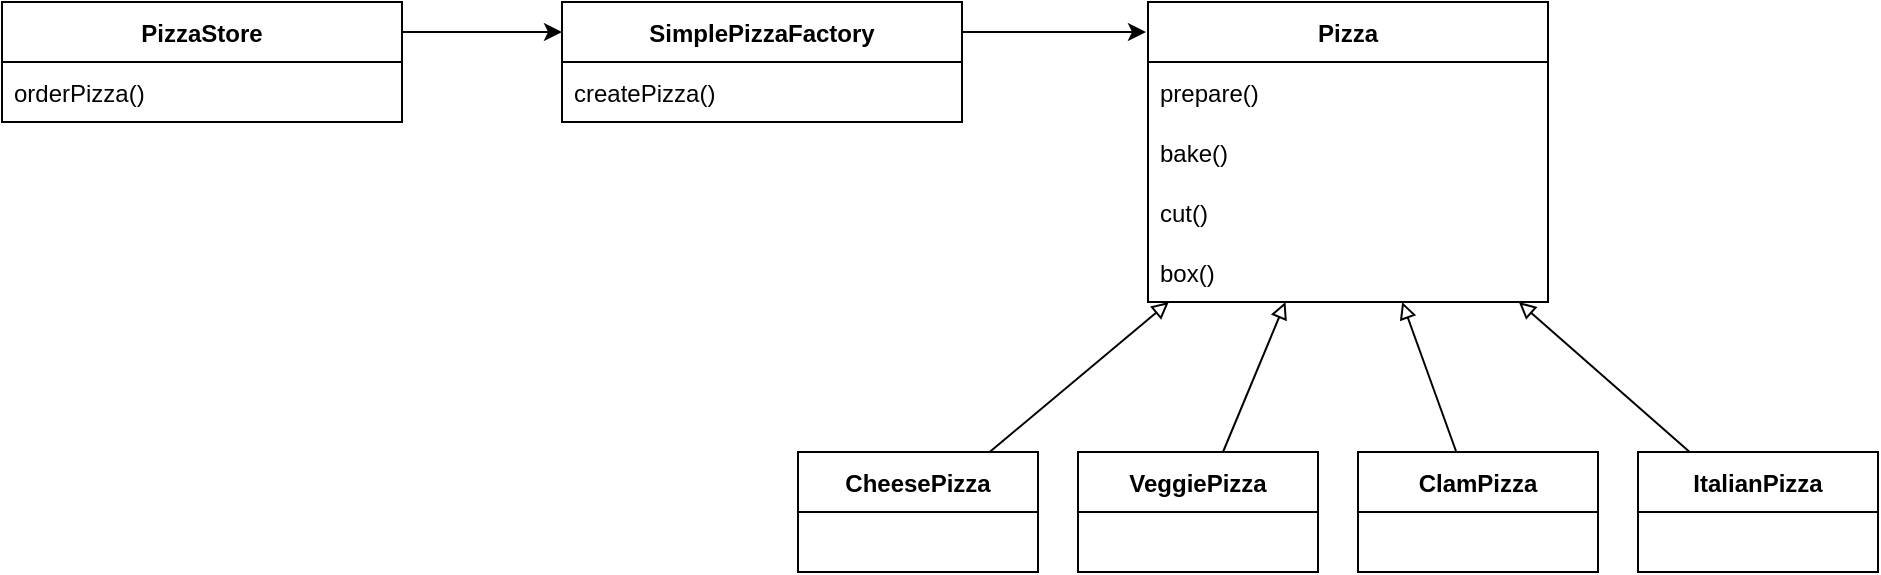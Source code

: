 <mxfile version="20.7.4" type="device"><diagram id="ahAyE9eUKxN_0jiChCt0" name="Sayfa -1"><mxGraphModel dx="1648" dy="993" grid="1" gridSize="10" guides="1" tooltips="1" connect="1" arrows="1" fold="1" page="1" pageScale="1" pageWidth="827" pageHeight="1169" math="0" shadow="0"><root><mxCell id="0"/><mxCell id="1" parent="0"/><mxCell id="Hi0pZUg0Mcap58l7GXhj-12" value="" style="endArrow=block;html=1;rounded=0;endFill=0;startArrow=none;" parent="1" source="Hi0pZUg0Mcap58l7GXhj-6" target="x5Z5FLF_16gijlX6hyeA-12" edge="1"><mxGeometry width="50" height="50" relative="1" as="geometry"><mxPoint x="489.818" y="550" as="sourcePoint"/><mxPoint x="513.455" y="490" as="targetPoint"/></mxGeometry></mxCell><mxCell id="Hi0pZUg0Mcap58l7GXhj-9" value="" style="endArrow=block;html=1;rounded=0;endFill=0;" parent="1" source="Hi0pZUg0Mcap58l7GXhj-4" target="x5Z5FLF_16gijlX6hyeA-12" edge="1"><mxGeometry width="50" height="50" relative="1" as="geometry"><mxPoint x="395.727" y="550" as="sourcePoint"/><mxPoint x="461.182" y="490" as="targetPoint"/></mxGeometry></mxCell><mxCell id="x5Z5FLF_16gijlX6hyeA-12" value="Pizza" style="swimlane;fontStyle=1;childLayout=stackLayout;horizontal=1;startSize=30;horizontalStack=0;resizeParent=1;resizeParentMax=0;resizeLast=0;collapsible=1;marginBottom=0;" parent="1" vertex="1"><mxGeometry x="433" y="330" width="200" height="150" as="geometry"/></mxCell><mxCell id="x5Z5FLF_16gijlX6hyeA-13" value="prepare()" style="text;strokeColor=none;fillColor=none;align=left;verticalAlign=middle;spacingLeft=4;spacingRight=4;overflow=hidden;points=[[0,0.5],[1,0.5]];portConstraint=eastwest;rotatable=0;" parent="x5Z5FLF_16gijlX6hyeA-12" vertex="1"><mxGeometry y="30" width="200" height="30" as="geometry"/></mxCell><mxCell id="hpe-kijoSJw_PwbKA1gY-1" value="bake()" style="text;strokeColor=none;fillColor=none;align=left;verticalAlign=middle;spacingLeft=4;spacingRight=4;overflow=hidden;points=[[0,0.5],[1,0.5]];portConstraint=eastwest;rotatable=0;" vertex="1" parent="x5Z5FLF_16gijlX6hyeA-12"><mxGeometry y="60" width="200" height="30" as="geometry"/></mxCell><mxCell id="x5Z5FLF_16gijlX6hyeA-14" value="cut()" style="text;strokeColor=none;fillColor=none;align=left;verticalAlign=middle;spacingLeft=4;spacingRight=4;overflow=hidden;points=[[0,0.5],[1,0.5]];portConstraint=eastwest;rotatable=0;" parent="x5Z5FLF_16gijlX6hyeA-12" vertex="1"><mxGeometry y="90" width="200" height="30" as="geometry"/></mxCell><mxCell id="x5Z5FLF_16gijlX6hyeA-15" value="box()" style="text;strokeColor=none;fillColor=none;align=left;verticalAlign=middle;spacingLeft=4;spacingRight=4;overflow=hidden;points=[[0,0.5],[1,0.5]];portConstraint=eastwest;rotatable=0;" parent="x5Z5FLF_16gijlX6hyeA-12" vertex="1"><mxGeometry y="120" width="200" height="30" as="geometry"/></mxCell><mxCell id="x5Z5FLF_16gijlX6hyeA-19" value="CheesePizza" style="swimlane;fontStyle=1;childLayout=stackLayout;horizontal=1;startSize=30;horizontalStack=0;resizeParent=1;resizeParentMax=0;resizeLast=0;collapsible=1;marginBottom=0;" parent="1" vertex="1"><mxGeometry x="258" y="555" width="120" height="60" as="geometry"/></mxCell><mxCell id="x5Z5FLF_16gijlX6hyeA-26" value="" style="endArrow=block;html=1;rounded=0;endFill=0;" parent="1" source="x5Z5FLF_16gijlX6hyeA-19" target="x5Z5FLF_16gijlX6hyeA-12" edge="1"><mxGeometry width="50" height="50" relative="1" as="geometry"><mxPoint x="451" y="595" as="sourcePoint"/><mxPoint x="451" y="645" as="targetPoint"/></mxGeometry></mxCell><mxCell id="Hi0pZUg0Mcap58l7GXhj-4" value="VeggiePizza" style="swimlane;fontStyle=1;childLayout=stackLayout;horizontal=1;startSize=30;horizontalStack=0;resizeParent=1;resizeParentMax=0;resizeLast=0;collapsible=1;marginBottom=0;" parent="1" vertex="1"><mxGeometry x="398" y="555" width="120" height="60" as="geometry"/></mxCell><mxCell id="Hi0pZUg0Mcap58l7GXhj-6" value="ClamPizza" style="swimlane;fontStyle=1;childLayout=stackLayout;horizontal=1;startSize=30;horizontalStack=0;resizeParent=1;resizeParentMax=0;resizeLast=0;collapsible=1;marginBottom=0;" parent="1" vertex="1"><mxGeometry x="538" y="555" width="120" height="60" as="geometry"/></mxCell><mxCell id="Hi0pZUg0Mcap58l7GXhj-10" value="" style="endArrow=block;html=1;rounded=0;endFill=0;startArrow=none;" parent="1" source="hpe-kijoSJw_PwbKA1gY-2" target="x5Z5FLF_16gijlX6hyeA-12" edge="1"><mxGeometry width="50" height="50" relative="1" as="geometry"><mxPoint x="479.818" y="540" as="sourcePoint"/><mxPoint x="447.412" y="490" as="targetPoint"/></mxGeometry></mxCell><mxCell id="hpe-kijoSJw_PwbKA1gY-2" value="ItalianPizza" style="swimlane;fontStyle=1;childLayout=stackLayout;horizontal=1;startSize=30;horizontalStack=0;resizeParent=1;resizeParentMax=0;resizeLast=0;collapsible=1;marginBottom=0;" vertex="1" parent="1"><mxGeometry x="678" y="555" width="120" height="60" as="geometry"/></mxCell><mxCell id="hpe-kijoSJw_PwbKA1gY-5" value="SimplePizzaFactory" style="swimlane;fontStyle=1;childLayout=stackLayout;horizontal=1;startSize=30;horizontalStack=0;resizeParent=1;resizeParentMax=0;resizeLast=0;collapsible=1;marginBottom=0;" vertex="1" parent="1"><mxGeometry x="140" y="330" width="200" height="60" as="geometry"/></mxCell><mxCell id="hpe-kijoSJw_PwbKA1gY-9" value="createPizza()" style="text;strokeColor=none;fillColor=none;align=left;verticalAlign=middle;spacingLeft=4;spacingRight=4;overflow=hidden;points=[[0,0.5],[1,0.5]];portConstraint=eastwest;rotatable=0;" vertex="1" parent="hpe-kijoSJw_PwbKA1gY-5"><mxGeometry y="30" width="200" height="30" as="geometry"/></mxCell><mxCell id="hpe-kijoSJw_PwbKA1gY-10" value="PizzaStore" style="swimlane;fontStyle=1;childLayout=stackLayout;horizontal=1;startSize=30;horizontalStack=0;resizeParent=1;resizeParentMax=0;resizeLast=0;collapsible=1;marginBottom=0;" vertex="1" parent="1"><mxGeometry x="-140" y="330" width="200" height="60" as="geometry"/></mxCell><mxCell id="hpe-kijoSJw_PwbKA1gY-11" value="orderPizza()" style="text;strokeColor=none;fillColor=none;align=left;verticalAlign=middle;spacingLeft=4;spacingRight=4;overflow=hidden;points=[[0,0.5],[1,0.5]];portConstraint=eastwest;rotatable=0;" vertex="1" parent="hpe-kijoSJw_PwbKA1gY-10"><mxGeometry y="30" width="200" height="30" as="geometry"/></mxCell><mxCell id="hpe-kijoSJw_PwbKA1gY-12" value="" style="endArrow=classic;html=1;rounded=0;exitX=1;exitY=0.25;exitDx=0;exitDy=0;entryX=0;entryY=0.25;entryDx=0;entryDy=0;" edge="1" parent="1" source="hpe-kijoSJw_PwbKA1gY-10" target="hpe-kijoSJw_PwbKA1gY-5"><mxGeometry width="50" height="50" relative="1" as="geometry"><mxPoint x="60" y="490" as="sourcePoint"/><mxPoint x="110" y="440" as="targetPoint"/></mxGeometry></mxCell><mxCell id="hpe-kijoSJw_PwbKA1gY-13" value="" style="endArrow=classic;html=1;rounded=0;exitX=1;exitY=0.25;exitDx=0;exitDy=0;entryX=-0.005;entryY=0.1;entryDx=0;entryDy=0;entryPerimeter=0;" edge="1" parent="1" source="hpe-kijoSJw_PwbKA1gY-5" target="x5Z5FLF_16gijlX6hyeA-12"><mxGeometry width="50" height="50" relative="1" as="geometry"><mxPoint x="110" y="410" as="sourcePoint"/><mxPoint x="380" y="400" as="targetPoint"/></mxGeometry></mxCell></root></mxGraphModel></diagram></mxfile>